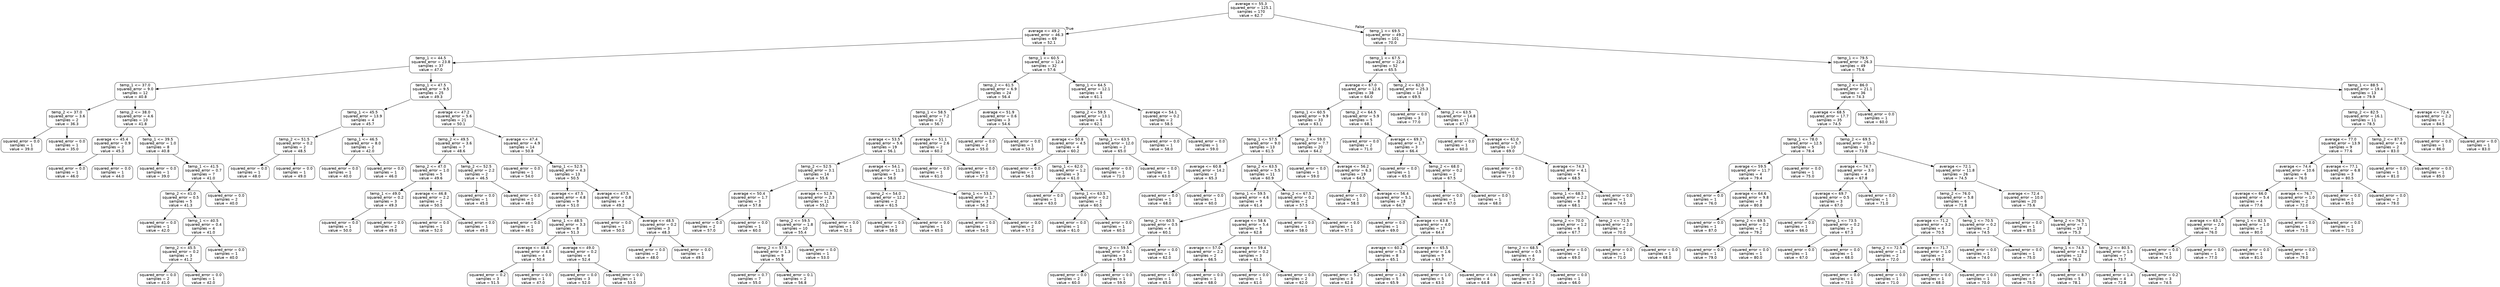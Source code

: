 digraph Tree {
node [shape=box, style="rounded", color="black", fontname="helvetica"] ;
edge [fontname="helvetica"] ;
0 [label="average <= 55.3\nsquared_error = 125.1\nsamples = 170\nvalue = 62.7"] ;
1 [label="average <= 49.2\nsquared_error = 46.3\nsamples = 69\nvalue = 52.1"] ;
0 -> 1 [labeldistance=2.5, labelangle=45, headlabel="True"] ;
2 [label="temp_1 <= 44.5\nsquared_error = 23.8\nsamples = 37\nvalue = 47.0"] ;
1 -> 2 ;
3 [label="temp_1 <= 37.0\nsquared_error = 9.0\nsamples = 12\nvalue = 40.8"] ;
2 -> 3 ;
4 [label="temp_2 <= 37.0\nsquared_error = 3.6\nsamples = 2\nvalue = 36.3"] ;
3 -> 4 ;
5 [label="squared_error = 0.0\nsamples = 1\nvalue = 39.0"] ;
4 -> 5 ;
6 [label="squared_error = 0.0\nsamples = 1\nvalue = 35.0"] ;
4 -> 6 ;
7 [label="temp_2 <= 38.0\nsquared_error = 4.6\nsamples = 10\nvalue = 41.8"] ;
3 -> 7 ;
8 [label="average <= 45.4\nsquared_error = 0.9\nsamples = 2\nvalue = 45.3"] ;
7 -> 8 ;
9 [label="squared_error = 0.0\nsamples = 1\nvalue = 46.0"] ;
8 -> 9 ;
10 [label="squared_error = 0.0\nsamples = 1\nvalue = 44.0"] ;
8 -> 10 ;
11 [label="temp_1 <= 39.5\nsquared_error = 1.0\nsamples = 8\nvalue = 40.8"] ;
7 -> 11 ;
12 [label="squared_error = 0.0\nsamples = 1\nvalue = 39.0"] ;
11 -> 12 ;
13 [label="temp_1 <= 41.5\nsquared_error = 0.7\nsamples = 7\nvalue = 41.0"] ;
11 -> 13 ;
14 [label="temp_2 <= 41.0\nsquared_error = 0.5\nsamples = 5\nvalue = 41.3"] ;
13 -> 14 ;
15 [label="squared_error = 0.0\nsamples = 1\nvalue = 42.0"] ;
14 -> 15 ;
16 [label="temp_1 <= 40.5\nsquared_error = 0.4\nsamples = 4\nvalue = 41.0"] ;
14 -> 16 ;
17 [label="temp_2 <= 45.5\nsquared_error = 0.2\nsamples = 3\nvalue = 41.2"] ;
16 -> 17 ;
18 [label="squared_error = 0.0\nsamples = 2\nvalue = 41.0"] ;
17 -> 18 ;
19 [label="squared_error = 0.0\nsamples = 1\nvalue = 42.0"] ;
17 -> 19 ;
20 [label="squared_error = 0.0\nsamples = 1\nvalue = 40.0"] ;
16 -> 20 ;
21 [label="squared_error = 0.0\nsamples = 2\nvalue = 40.0"] ;
13 -> 21 ;
22 [label="temp_1 <= 47.5\nsquared_error = 9.5\nsamples = 25\nvalue = 49.3"] ;
2 -> 22 ;
23 [label="temp_1 <= 45.5\nsquared_error = 13.9\nsamples = 4\nvalue = 45.7"] ;
22 -> 23 ;
24 [label="temp_2 <= 51.5\nsquared_error = 0.2\nsamples = 2\nvalue = 48.5"] ;
23 -> 24 ;
25 [label="squared_error = 0.0\nsamples = 1\nvalue = 48.0"] ;
24 -> 25 ;
26 [label="squared_error = 0.0\nsamples = 1\nvalue = 49.0"] ;
24 -> 26 ;
27 [label="temp_1 <= 46.5\nsquared_error = 8.0\nsamples = 2\nvalue = 42.0"] ;
23 -> 27 ;
28 [label="squared_error = 0.0\nsamples = 1\nvalue = 40.0"] ;
27 -> 28 ;
29 [label="squared_error = 0.0\nsamples = 1\nvalue = 46.0"] ;
27 -> 29 ;
30 [label="average <= 47.2\nsquared_error = 5.6\nsamples = 21\nvalue = 50.1"] ;
22 -> 30 ;
31 [label="temp_2 <= 49.5\nsquared_error = 3.6\nsamples = 7\nvalue = 48.6"] ;
30 -> 31 ;
32 [label="temp_2 <= 47.0\nsquared_error = 1.0\nsamples = 5\nvalue = 49.6"] ;
31 -> 32 ;
33 [label="temp_1 <= 49.0\nsquared_error = 0.2\nsamples = 3\nvalue = 49.3"] ;
32 -> 33 ;
34 [label="squared_error = 0.0\nsamples = 1\nvalue = 50.0"] ;
33 -> 34 ;
35 [label="squared_error = 0.0\nsamples = 2\nvalue = 49.0"] ;
33 -> 35 ;
36 [label="average <= 46.8\nsquared_error = 2.2\nsamples = 2\nvalue = 50.5"] ;
32 -> 36 ;
37 [label="squared_error = 0.0\nsamples = 1\nvalue = 52.0"] ;
36 -> 37 ;
38 [label="squared_error = 0.0\nsamples = 1\nvalue = 49.0"] ;
36 -> 38 ;
39 [label="temp_2 <= 52.5\nsquared_error = 2.2\nsamples = 2\nvalue = 46.5"] ;
31 -> 39 ;
40 [label="squared_error = 0.0\nsamples = 1\nvalue = 45.0"] ;
39 -> 40 ;
41 [label="squared_error = 0.0\nsamples = 1\nvalue = 48.0"] ;
39 -> 41 ;
42 [label="average <= 47.4\nsquared_error = 4.9\nsamples = 14\nvalue = 50.8"] ;
30 -> 42 ;
43 [label="squared_error = 0.0\nsamples = 1\nvalue = 54.0"] ;
42 -> 43 ;
44 [label="temp_1 <= 52.5\nsquared_error = 4.3\nsamples = 13\nvalue = 50.5"] ;
42 -> 44 ;
45 [label="average <= 47.5\nsquared_error = 4.8\nsamples = 9\nvalue = 51.0"] ;
44 -> 45 ;
46 [label="squared_error = 0.0\nsamples = 1\nvalue = 46.0"] ;
45 -> 46 ;
47 [label="temp_1 <= 48.5\nsquared_error = 3.3\nsamples = 8\nvalue = 51.3"] ;
45 -> 47 ;
48 [label="average <= 48.4\nsquared_error = 4.0\nsamples = 4\nvalue = 50.4"] ;
47 -> 48 ;
49 [label="squared_error = 0.2\nsamples = 3\nvalue = 51.5"] ;
48 -> 49 ;
50 [label="squared_error = 0.0\nsamples = 1\nvalue = 47.0"] ;
48 -> 50 ;
51 [label="average <= 49.0\nsquared_error = 0.2\nsamples = 4\nvalue = 52.4"] ;
47 -> 51 ;
52 [label="squared_error = 0.0\nsamples = 3\nvalue = 52.0"] ;
51 -> 52 ;
53 [label="squared_error = 0.0\nsamples = 1\nvalue = 53.0"] ;
51 -> 53 ;
54 [label="average <= 47.5\nsquared_error = 0.8\nsamples = 4\nvalue = 49.2"] ;
44 -> 54 ;
55 [label="squared_error = 0.0\nsamples = 1\nvalue = 50.0"] ;
54 -> 55 ;
56 [label="average <= 48.5\nsquared_error = 0.2\nsamples = 3\nvalue = 48.3"] ;
54 -> 56 ;
57 [label="squared_error = 0.0\nsamples = 2\nvalue = 48.0"] ;
56 -> 57 ;
58 [label="squared_error = 0.0\nsamples = 1\nvalue = 49.0"] ;
56 -> 58 ;
59 [label="temp_1 <= 60.5\nsquared_error = 12.4\nsamples = 32\nvalue = 57.6"] ;
1 -> 59 ;
60 [label="temp_2 <= 61.5\nsquared_error = 6.9\nsamples = 24\nvalue = 56.4"] ;
59 -> 60 ;
61 [label="temp_1 <= 58.5\nsquared_error = 7.2\nsamples = 21\nvalue = 56.7"] ;
60 -> 61 ;
62 [label="average <= 53.5\nsquared_error = 5.6\nsamples = 19\nvalue = 56.1"] ;
61 -> 62 ;
63 [label="temp_2 <= 52.5\nsquared_error = 3.1\nsamples = 14\nvalue = 55.6"] ;
62 -> 63 ;
64 [label="average <= 50.4\nsquared_error = 1.7\nsamples = 3\nvalue = 57.8"] ;
63 -> 64 ;
65 [label="squared_error = 0.0\nsamples = 2\nvalue = 57.0"] ;
64 -> 65 ;
66 [label="squared_error = 0.0\nsamples = 1\nvalue = 60.0"] ;
64 -> 66 ;
67 [label="average <= 52.9\nsquared_error = 2.3\nsamples = 11\nvalue = 55.2"] ;
63 -> 67 ;
68 [label="temp_2 <= 59.5\nsquared_error = 1.8\nsamples = 10\nvalue = 55.4"] ;
67 -> 68 ;
69 [label="temp_2 <= 57.5\nsquared_error = 1.3\nsamples = 9\nvalue = 55.6"] ;
68 -> 69 ;
70 [label="squared_error = 0.7\nsamples = 7\nvalue = 55.0"] ;
69 -> 70 ;
71 [label="squared_error = 0.1\nsamples = 2\nvalue = 56.8"] ;
69 -> 71 ;
72 [label="squared_error = 0.0\nsamples = 1\nvalue = 53.0"] ;
68 -> 72 ;
73 [label="squared_error = 0.0\nsamples = 1\nvalue = 52.0"] ;
67 -> 73 ;
74 [label="average <= 54.1\nsquared_error = 11.3\nsamples = 5\nvalue = 58.0"] ;
62 -> 74 ;
75 [label="temp_2 <= 54.0\nsquared_error = 12.2\nsamples = 2\nvalue = 61.5"] ;
74 -> 75 ;
76 [label="squared_error = 0.0\nsamples = 1\nvalue = 58.0"] ;
75 -> 76 ;
77 [label="squared_error = 0.0\nsamples = 1\nvalue = 65.0"] ;
75 -> 77 ;
78 [label="temp_1 <= 53.5\nsquared_error = 1.7\nsamples = 3\nvalue = 56.2"] ;
74 -> 78 ;
79 [label="squared_error = 0.0\nsamples = 1\nvalue = 54.0"] ;
78 -> 79 ;
80 [label="squared_error = 0.0\nsamples = 2\nvalue = 57.0"] ;
78 -> 80 ;
81 [label="average <= 51.1\nsquared_error = 2.6\nsamples = 2\nvalue = 60.2"] ;
61 -> 81 ;
82 [label="squared_error = 0.0\nsamples = 1\nvalue = 61.0"] ;
81 -> 82 ;
83 [label="squared_error = 0.0\nsamples = 1\nvalue = 57.0"] ;
81 -> 83 ;
84 [label="average <= 51.9\nsquared_error = 0.6\nsamples = 3\nvalue = 54.6"] ;
60 -> 84 ;
85 [label="squared_error = 0.0\nsamples = 2\nvalue = 55.0"] ;
84 -> 85 ;
86 [label="squared_error = 0.0\nsamples = 1\nvalue = 53.0"] ;
84 -> 86 ;
87 [label="temp_1 <= 64.5\nsquared_error = 12.1\nsamples = 8\nvalue = 61.1"] ;
59 -> 87 ;
88 [label="temp_2 <= 59.5\nsquared_error = 13.1\nsamples = 6\nvalue = 62.1"] ;
87 -> 88 ;
89 [label="average <= 50.8\nsquared_error = 4.5\nsamples = 4\nvalue = 60.2"] ;
88 -> 89 ;
90 [label="squared_error = 0.0\nsamples = 1\nvalue = 56.0"] ;
89 -> 90 ;
91 [label="temp_1 <= 62.0\nsquared_error = 1.2\nsamples = 3\nvalue = 61.0"] ;
89 -> 91 ;
92 [label="squared_error = 0.0\nsamples = 1\nvalue = 63.0"] ;
91 -> 92 ;
93 [label="temp_1 <= 63.5\nsquared_error = 0.2\nsamples = 2\nvalue = 60.5"] ;
91 -> 93 ;
94 [label="squared_error = 0.0\nsamples = 1\nvalue = 61.0"] ;
93 -> 94 ;
95 [label="squared_error = 0.0\nsamples = 1\nvalue = 60.0"] ;
93 -> 95 ;
96 [label="temp_1 <= 63.5\nsquared_error = 12.0\nsamples = 2\nvalue = 65.0"] ;
88 -> 96 ;
97 [label="squared_error = 0.0\nsamples = 1\nvalue = 71.0"] ;
96 -> 97 ;
98 [label="squared_error = 0.0\nsamples = 1\nvalue = 63.0"] ;
96 -> 98 ;
99 [label="average <= 54.1\nsquared_error = 0.2\nsamples = 2\nvalue = 58.5"] ;
87 -> 99 ;
100 [label="squared_error = 0.0\nsamples = 1\nvalue = 58.0"] ;
99 -> 100 ;
101 [label="squared_error = 0.0\nsamples = 1\nvalue = 59.0"] ;
99 -> 101 ;
102 [label="temp_1 <= 69.5\nsquared_error = 49.2\nsamples = 101\nvalue = 70.0"] ;
0 -> 102 [labeldistance=2.5, labelangle=-45, headlabel="False"] ;
103 [label="temp_1 <= 67.5\nsquared_error = 22.4\nsamples = 52\nvalue = 65.5"] ;
102 -> 103 ;
104 [label="average <= 67.0\nsquared_error = 12.6\nsamples = 38\nvalue = 64.0"] ;
103 -> 104 ;
105 [label="temp_1 <= 60.5\nsquared_error = 9.9\nsamples = 33\nvalue = 63.1"] ;
104 -> 105 ;
106 [label="temp_1 <= 57.5\nsquared_error = 9.0\nsamples = 13\nvalue = 61.5"] ;
105 -> 106 ;
107 [label="average <= 60.8\nsquared_error = 14.2\nsamples = 2\nvalue = 65.3"] ;
106 -> 107 ;
108 [label="squared_error = 0.0\nsamples = 1\nvalue = 68.0"] ;
107 -> 108 ;
109 [label="squared_error = 0.0\nsamples = 1\nvalue = 60.0"] ;
107 -> 109 ;
110 [label="temp_2 <= 63.5\nsquared_error = 5.5\nsamples = 11\nvalue = 60.9"] ;
106 -> 110 ;
111 [label="temp_1 <= 59.5\nsquared_error = 4.6\nsamples = 9\nvalue = 61.4"] ;
110 -> 111 ;
112 [label="temp_2 <= 60.5\nsquared_error = 0.5\nsamples = 4\nvalue = 60.1"] ;
111 -> 112 ;
113 [label="temp_2 <= 59.5\nsquared_error = 0.1\nsamples = 3\nvalue = 59.9"] ;
112 -> 113 ;
114 [label="squared_error = 0.0\nsamples = 2\nvalue = 60.0"] ;
113 -> 114 ;
115 [label="squared_error = 0.0\nsamples = 1\nvalue = 59.0"] ;
113 -> 115 ;
116 [label="squared_error = 0.0\nsamples = 1\nvalue = 62.0"] ;
112 -> 116 ;
117 [label="average <= 58.6\nsquared_error = 5.4\nsamples = 5\nvalue = 62.8"] ;
111 -> 117 ;
118 [label="average <= 57.0\nsquared_error = 2.2\nsamples = 2\nvalue = 66.5"] ;
117 -> 118 ;
119 [label="squared_error = 0.0\nsamples = 1\nvalue = 65.0"] ;
118 -> 119 ;
120 [label="squared_error = 0.0\nsamples = 1\nvalue = 68.0"] ;
118 -> 120 ;
121 [label="average <= 59.4\nsquared_error = 0.2\nsamples = 3\nvalue = 61.5"] ;
117 -> 121 ;
122 [label="squared_error = 0.0\nsamples = 1\nvalue = 61.0"] ;
121 -> 122 ;
123 [label="squared_error = 0.0\nsamples = 2\nvalue = 62.0"] ;
121 -> 123 ;
124 [label="temp_2 <= 67.5\nsquared_error = 0.2\nsamples = 2\nvalue = 57.5"] ;
110 -> 124 ;
125 [label="squared_error = 0.0\nsamples = 1\nvalue = 58.0"] ;
124 -> 125 ;
126 [label="squared_error = 0.0\nsamples = 1\nvalue = 57.0"] ;
124 -> 126 ;
127 [label="temp_2 <= 59.0\nsquared_error = 7.7\nsamples = 20\nvalue = 64.2"] ;
105 -> 127 ;
128 [label="squared_error = 0.0\nsamples = 1\nvalue = 59.0"] ;
127 -> 128 ;
129 [label="average <= 56.2\nsquared_error = 6.3\nsamples = 19\nvalue = 64.5"] ;
127 -> 129 ;
130 [label="squared_error = 0.0\nsamples = 1\nvalue = 58.0"] ;
129 -> 130 ;
131 [label="average <= 56.4\nsquared_error = 5.1\nsamples = 18\nvalue = 64.7"] ;
129 -> 131 ;
132 [label="squared_error = 0.0\nsamples = 1\nvalue = 69.0"] ;
131 -> 132 ;
133 [label="average <= 63.8\nsquared_error = 4.0\nsamples = 17\nvalue = 64.4"] ;
131 -> 133 ;
134 [label="average <= 60.2\nsquared_error = 5.3\nsamples = 8\nvalue = 65.1"] ;
133 -> 134 ;
135 [label="squared_error = 5.2\nsamples = 3\nvalue = 62.8"] ;
134 -> 135 ;
136 [label="squared_error = 2.6\nsamples = 5\nvalue = 65.9"] ;
134 -> 136 ;
137 [label="average <= 65.5\nsquared_error = 1.6\nsamples = 9\nvalue = 63.7"] ;
133 -> 137 ;
138 [label="squared_error = 1.0\nsamples = 5\nvalue = 63.0"] ;
137 -> 138 ;
139 [label="squared_error = 0.6\nsamples = 4\nvalue = 64.8"] ;
137 -> 139 ;
140 [label="temp_2 <= 64.5\nsquared_error = 5.9\nsamples = 5\nvalue = 68.1"] ;
104 -> 140 ;
141 [label="squared_error = 0.0\nsamples = 2\nvalue = 71.0"] ;
140 -> 141 ;
142 [label="average <= 69.3\nsquared_error = 1.7\nsamples = 3\nvalue = 66.4"] ;
140 -> 142 ;
143 [label="squared_error = 0.0\nsamples = 1\nvalue = 65.0"] ;
142 -> 143 ;
144 [label="temp_2 <= 68.0\nsquared_error = 0.2\nsamples = 2\nvalue = 67.5"] ;
142 -> 144 ;
145 [label="squared_error = 0.0\nsamples = 1\nvalue = 67.0"] ;
144 -> 145 ;
146 [label="squared_error = 0.0\nsamples = 1\nvalue = 68.0"] ;
144 -> 146 ;
147 [label="temp_2 <= 62.0\nsquared_error = 25.3\nsamples = 14\nvalue = 69.5"] ;
103 -> 147 ;
148 [label="squared_error = 0.0\nsamples = 3\nvalue = 77.0"] ;
147 -> 148 ;
149 [label="temp_2 <= 63.5\nsquared_error = 14.8\nsamples = 11\nvalue = 67.7"] ;
147 -> 149 ;
150 [label="squared_error = 0.0\nsamples = 1\nvalue = 60.0"] ;
149 -> 150 ;
151 [label="average <= 61.0\nsquared_error = 5.7\nsamples = 10\nvalue = 69.0"] ;
149 -> 151 ;
152 [label="squared_error = 0.0\nsamples = 1\nvalue = 73.0"] ;
151 -> 152 ;
153 [label="average <= 74.3\nsquared_error = 4.1\nsamples = 9\nvalue = 68.5"] ;
151 -> 153 ;
154 [label="temp_1 <= 68.5\nsquared_error = 2.2\nsamples = 8\nvalue = 68.1"] ;
153 -> 154 ;
155 [label="temp_2 <= 70.0\nsquared_error = 1.2\nsamples = 6\nvalue = 67.7"] ;
154 -> 155 ;
156 [label="temp_2 <= 68.5\nsquared_error = 0.5\nsamples = 4\nvalue = 67.0"] ;
155 -> 156 ;
157 [label="squared_error = 0.2\nsamples = 3\nvalue = 67.3"] ;
156 -> 157 ;
158 [label="squared_error = 0.0\nsamples = 1\nvalue = 66.0"] ;
156 -> 158 ;
159 [label="squared_error = 0.0\nsamples = 2\nvalue = 69.0"] ;
155 -> 159 ;
160 [label="temp_2 <= 72.5\nsquared_error = 2.0\nsamples = 2\nvalue = 70.0"] ;
154 -> 160 ;
161 [label="squared_error = 0.0\nsamples = 1\nvalue = 71.0"] ;
160 -> 161 ;
162 [label="squared_error = 0.0\nsamples = 1\nvalue = 68.0"] ;
160 -> 162 ;
163 [label="squared_error = 0.0\nsamples = 1\nvalue = 74.0"] ;
153 -> 163 ;
164 [label="temp_1 <= 79.5\nsquared_error = 26.3\nsamples = 49\nvalue = 75.6"] ;
102 -> 164 ;
165 [label="temp_2 <= 86.0\nsquared_error = 21.1\nsamples = 36\nvalue = 74.3"] ;
164 -> 165 ;
166 [label="average <= 68.5\nsquared_error = 17.7\nsamples = 35\nvalue = 74.5"] ;
165 -> 166 ;
167 [label="temp_1 <= 78.0\nsquared_error = 12.5\nsamples = 5\nvalue = 78.4"] ;
166 -> 167 ;
168 [label="average <= 59.5\nsquared_error = 11.7\nsamples = 4\nvalue = 79.4"] ;
167 -> 168 ;
169 [label="squared_error = 0.0\nsamples = 1\nvalue = 76.0"] ;
168 -> 169 ;
170 [label="average <= 64.6\nsquared_error = 9.8\nsamples = 3\nvalue = 80.8"] ;
168 -> 170 ;
171 [label="squared_error = 0.0\nsamples = 1\nvalue = 87.0"] ;
170 -> 171 ;
172 [label="temp_2 <= 69.5\nsquared_error = 0.2\nsamples = 2\nvalue = 79.2"] ;
170 -> 172 ;
173 [label="squared_error = 0.0\nsamples = 1\nvalue = 79.0"] ;
172 -> 173 ;
174 [label="squared_error = 0.0\nsamples = 1\nvalue = 80.0"] ;
172 -> 174 ;
175 [label="squared_error = 0.0\nsamples = 1\nvalue = 75.0"] ;
167 -> 175 ;
176 [label="temp_2 <= 69.5\nsquared_error = 15.2\nsamples = 30\nvalue = 73.8"] ;
166 -> 176 ;
177 [label="average <= 74.7\nsquared_error = 3.0\nsamples = 4\nvalue = 67.8"] ;
176 -> 177 ;
178 [label="average <= 69.7\nsquared_error = 0.5\nsamples = 3\nvalue = 67.0"] ;
177 -> 178 ;
179 [label="squared_error = 0.0\nsamples = 1\nvalue = 66.0"] ;
178 -> 179 ;
180 [label="temp_1 <= 73.5\nsquared_error = 0.2\nsamples = 2\nvalue = 67.3"] ;
178 -> 180 ;
181 [label="squared_error = 0.0\nsamples = 1\nvalue = 67.0"] ;
180 -> 181 ;
182 [label="squared_error = 0.0\nsamples = 1\nvalue = 68.0"] ;
180 -> 182 ;
183 [label="squared_error = 0.0\nsamples = 1\nvalue = 71.0"] ;
177 -> 183 ;
184 [label="average <= 72.1\nsquared_error = 11.8\nsamples = 26\nvalue = 74.5"] ;
176 -> 184 ;
185 [label="temp_2 <= 76.0\nsquared_error = 5.8\nsamples = 6\nvalue = 71.8"] ;
184 -> 185 ;
186 [label="average <= 71.2\nsquared_error = 3.2\nsamples = 4\nvalue = 70.5"] ;
185 -> 186 ;
187 [label="temp_2 <= 72.5\nsquared_error = 1.0\nsamples = 2\nvalue = 72.0"] ;
186 -> 187 ;
188 [label="squared_error = 0.0\nsamples = 1\nvalue = 73.0"] ;
187 -> 188 ;
189 [label="squared_error = 0.0\nsamples = 1\nvalue = 71.0"] ;
187 -> 189 ;
190 [label="average <= 71.7\nsquared_error = 1.0\nsamples = 2\nvalue = 69.0"] ;
186 -> 190 ;
191 [label="squared_error = 0.0\nsamples = 1\nvalue = 68.0"] ;
190 -> 191 ;
192 [label="squared_error = 0.0\nsamples = 1\nvalue = 70.0"] ;
190 -> 192 ;
193 [label="temp_1 <= 70.5\nsquared_error = 0.2\nsamples = 2\nvalue = 74.5"] ;
185 -> 193 ;
194 [label="squared_error = 0.0\nsamples = 1\nvalue = 74.0"] ;
193 -> 194 ;
195 [label="squared_error = 0.0\nsamples = 1\nvalue = 75.0"] ;
193 -> 195 ;
196 [label="average <= 72.4\nsquared_error = 10.0\nsamples = 20\nvalue = 75.6"] ;
184 -> 196 ;
197 [label="squared_error = 0.0\nsamples = 1\nvalue = 85.0"] ;
196 -> 197 ;
198 [label="temp_2 <= 76.5\nsquared_error = 7.1\nsamples = 19\nvalue = 75.3"] ;
196 -> 198 ;
199 [label="temp_1 <= 74.5\nsquared_error = 8.2\nsamples = 12\nvalue = 76.3"] ;
198 -> 199 ;
200 [label="squared_error = 3.8\nsamples = 7\nvalue = 75.0"] ;
199 -> 200 ;
201 [label="squared_error = 8.7\nsamples = 5\nvalue = 78.1"] ;
199 -> 201 ;
202 [label="temp_2 <= 80.5\nsquared_error = 1.5\nsamples = 7\nvalue = 73.7"] ;
198 -> 202 ;
203 [label="squared_error = 1.4\nsamples = 4\nvalue = 72.8"] ;
202 -> 203 ;
204 [label="squared_error = 0.2\nsamples = 3\nvalue = 74.5"] ;
202 -> 204 ;
205 [label="squared_error = 0.0\nsamples = 1\nvalue = 60.0"] ;
165 -> 205 ;
206 [label="temp_1 <= 88.5\nsquared_error = 19.4\nsamples = 13\nvalue = 79.9"] ;
164 -> 206 ;
207 [label="temp_2 <= 82.5\nsquared_error = 16.1\nsamples = 11\nvalue = 78.5"] ;
206 -> 207 ;
208 [label="average <= 77.0\nsquared_error = 13.9\nsamples = 9\nvalue = 77.6"] ;
207 -> 208 ;
209 [label="average <= 74.4\nsquared_error = 10.6\nsamples = 6\nvalue = 76.0"] ;
208 -> 209 ;
210 [label="average <= 66.0\nsquared_error = 5.4\nsamples = 4\nvalue = 77.6"] ;
209 -> 210 ;
211 [label="average <= 63.1\nsquared_error = 2.0\nsamples = 2\nvalue = 76.0"] ;
210 -> 211 ;
212 [label="squared_error = 0.0\nsamples = 1\nvalue = 74.0"] ;
211 -> 212 ;
213 [label="squared_error = 0.0\nsamples = 1\nvalue = 77.0"] ;
211 -> 213 ;
214 [label="temp_1 <= 82.5\nsquared_error = 1.0\nsamples = 2\nvalue = 80.0"] ;
210 -> 214 ;
215 [label="squared_error = 0.0\nsamples = 1\nvalue = 81.0"] ;
214 -> 215 ;
216 [label="squared_error = 0.0\nsamples = 1\nvalue = 79.0"] ;
214 -> 216 ;
217 [label="average <= 76.7\nsquared_error = 1.0\nsamples = 2\nvalue = 72.0"] ;
209 -> 217 ;
218 [label="squared_error = 0.0\nsamples = 1\nvalue = 73.0"] ;
217 -> 218 ;
219 [label="squared_error = 0.0\nsamples = 1\nvalue = 71.0"] ;
217 -> 219 ;
220 [label="average <= 77.1\nsquared_error = 6.8\nsamples = 3\nvalue = 80.5"] ;
208 -> 220 ;
221 [label="squared_error = 0.0\nsamples = 1\nvalue = 85.0"] ;
220 -> 221 ;
222 [label="squared_error = 0.0\nsamples = 2\nvalue = 79.0"] ;
220 -> 222 ;
223 [label="temp_2 <= 87.5\nsquared_error = 4.0\nsamples = 2\nvalue = 83.0"] ;
207 -> 223 ;
224 [label="squared_error = 0.0\nsamples = 1\nvalue = 81.0"] ;
223 -> 224 ;
225 [label="squared_error = 0.0\nsamples = 1\nvalue = 85.0"] ;
223 -> 225 ;
226 [label="average <= 72.4\nsquared_error = 2.2\nsamples = 2\nvalue = 84.5"] ;
206 -> 226 ;
227 [label="squared_error = 0.0\nsamples = 1\nvalue = 86.0"] ;
226 -> 227 ;
228 [label="squared_error = 0.0\nsamples = 1\nvalue = 83.0"] ;
226 -> 228 ;
}